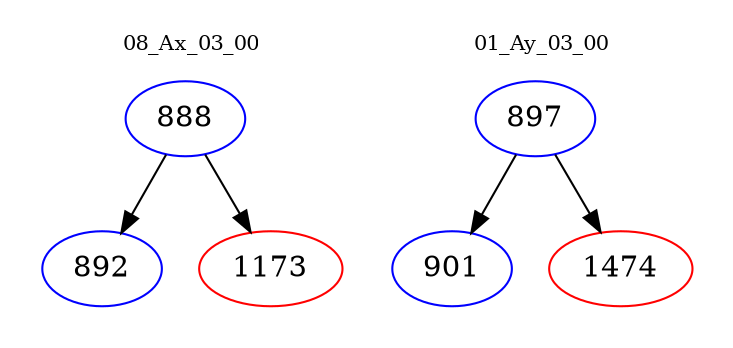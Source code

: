 digraph{
subgraph cluster_0 {
color = white
label = "08_Ax_03_00";
fontsize=10;
T0_888 [label="888", color="blue"]
T0_888 -> T0_892 [color="black"]
T0_892 [label="892", color="blue"]
T0_888 -> T0_1173 [color="black"]
T0_1173 [label="1173", color="red"]
}
subgraph cluster_1 {
color = white
label = "01_Ay_03_00";
fontsize=10;
T1_897 [label="897", color="blue"]
T1_897 -> T1_901 [color="black"]
T1_901 [label="901", color="blue"]
T1_897 -> T1_1474 [color="black"]
T1_1474 [label="1474", color="red"]
}
}
